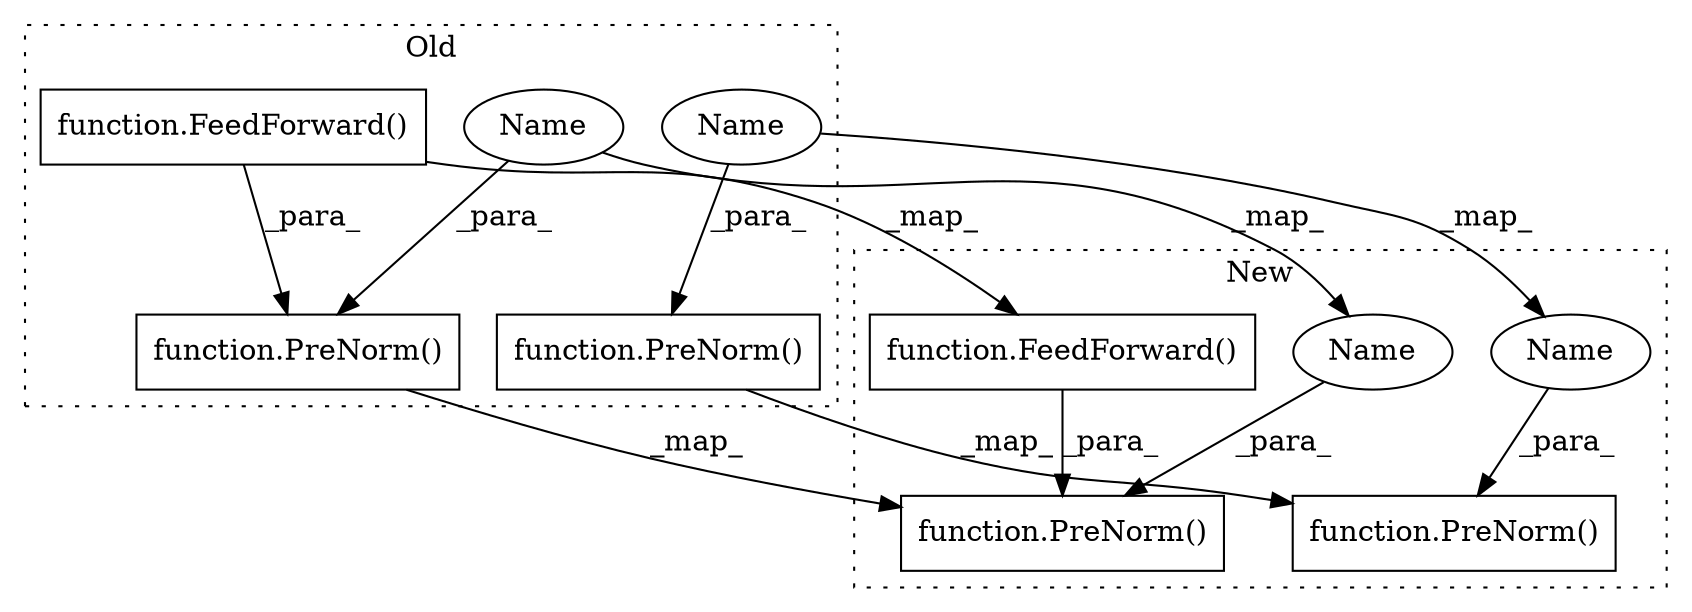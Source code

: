 digraph G {
subgraph cluster0 {
1 [label="function.FeedForward()" a="75" s="2325,2349" l="12,20" shape="box"];
4 [label="function.PreNorm()" a="75" s="2312,2369" l="8,1" shape="box"];
6 [label="function.PreNorm()" a="75" s="2201,2283" l="8,1" shape="box"];
9 [label="Name" a="87" s="2320" l="3" shape="ellipse"];
10 [label="Name" a="87" s="2209" l="3" shape="ellipse"];
label = "Old";
style="dotted";
}
subgraph cluster1 {
2 [label="function.FeedForward()" a="75" s="2246,2270" l="12,20" shape="box"];
3 [label="function.PreNorm()" a="75" s="2233,2290" l="8,1" shape="box"];
5 [label="function.PreNorm()" a="75" s="2132,2214" l="8,1" shape="box"];
7 [label="Name" a="87" s="2241" l="3" shape="ellipse"];
8 [label="Name" a="87" s="2140" l="3" shape="ellipse"];
label = "New";
style="dotted";
}
1 -> 2 [label="_map_"];
1 -> 4 [label="_para_"];
2 -> 3 [label="_para_"];
4 -> 3 [label="_map_"];
6 -> 5 [label="_map_"];
7 -> 3 [label="_para_"];
8 -> 5 [label="_para_"];
9 -> 7 [label="_map_"];
9 -> 4 [label="_para_"];
10 -> 8 [label="_map_"];
10 -> 6 [label="_para_"];
}